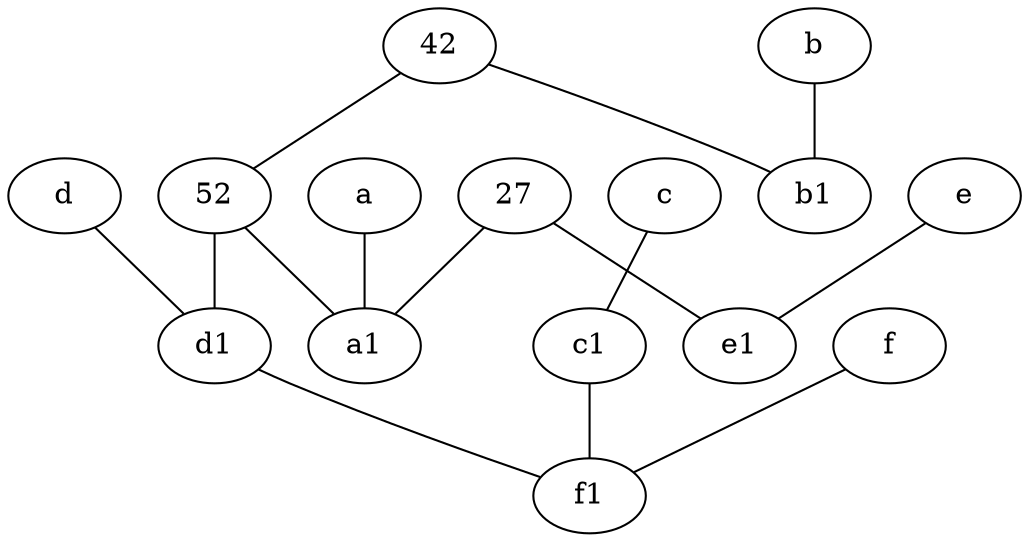graph {
	node [labelfontsize=50]
	27 [labelfontsize=50]
	a1 [labelfontsize=50 pos="8,3!"]
	a [labelfontsize=50 pos="8,2!"]
	52 [labelfontsize=50]
	c1 [labelfontsize=50 pos="4.5,3!"]
	42 [labelfontsize=50]
	e1 [labelfontsize=50 pos="7,7!"]
	f1 [labelfontsize=50 pos="3,8!"]
	d1 [labelfontsize=50 pos="3,5!"]
	b1 [labelfontsize=50 pos="9,4!"]
	c1 -- f1
	27 -- e1
	d -- d1
	c -- c1
	b -- b1
	a -- a1
	e -- e1
	27 -- a1
	f -- f1
	52 -- a1
	42 -- 52
	d1 -- f1
	42 -- b1
	52 -- d1
}
